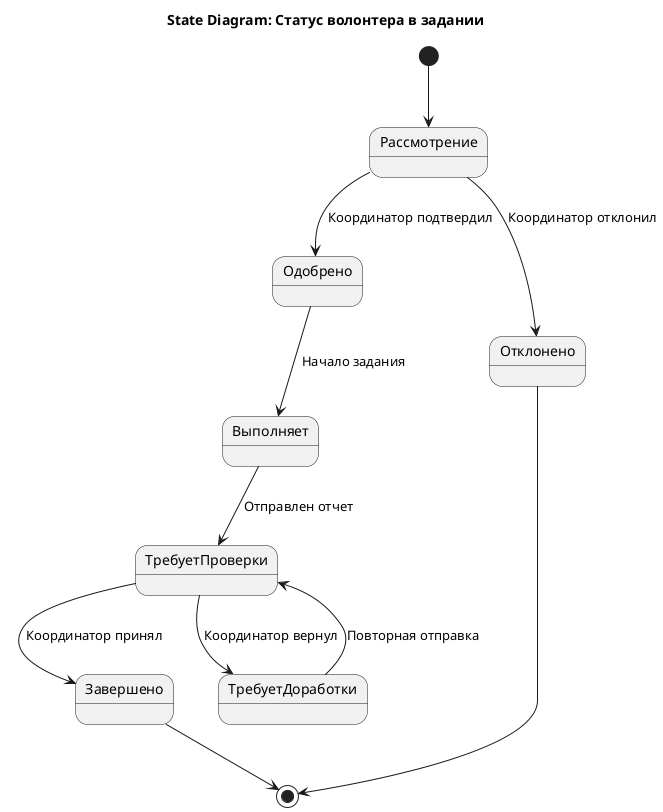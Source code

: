 @startuml
title State Diagram: Статус волонтера в задании

[*] --> Рассмотрение
Рассмотрение --> Одобрено : Координатор подтвердил
Рассмотрение --> Отклонено : Координатор отклонил
Одобрено --> Выполняет : Начало задания
Выполняет --> ТребуетПроверки : Отправлен отчет
ТребуетПроверки --> Завершено : Координатор принял
ТребуетПроверки --> ТребуетДоработки : Координатор вернул
ТребуетДоработки --> ТребуетПроверки : Повторная отправка
Отклонено --> [*]
Завершено --> [*]
@enduml